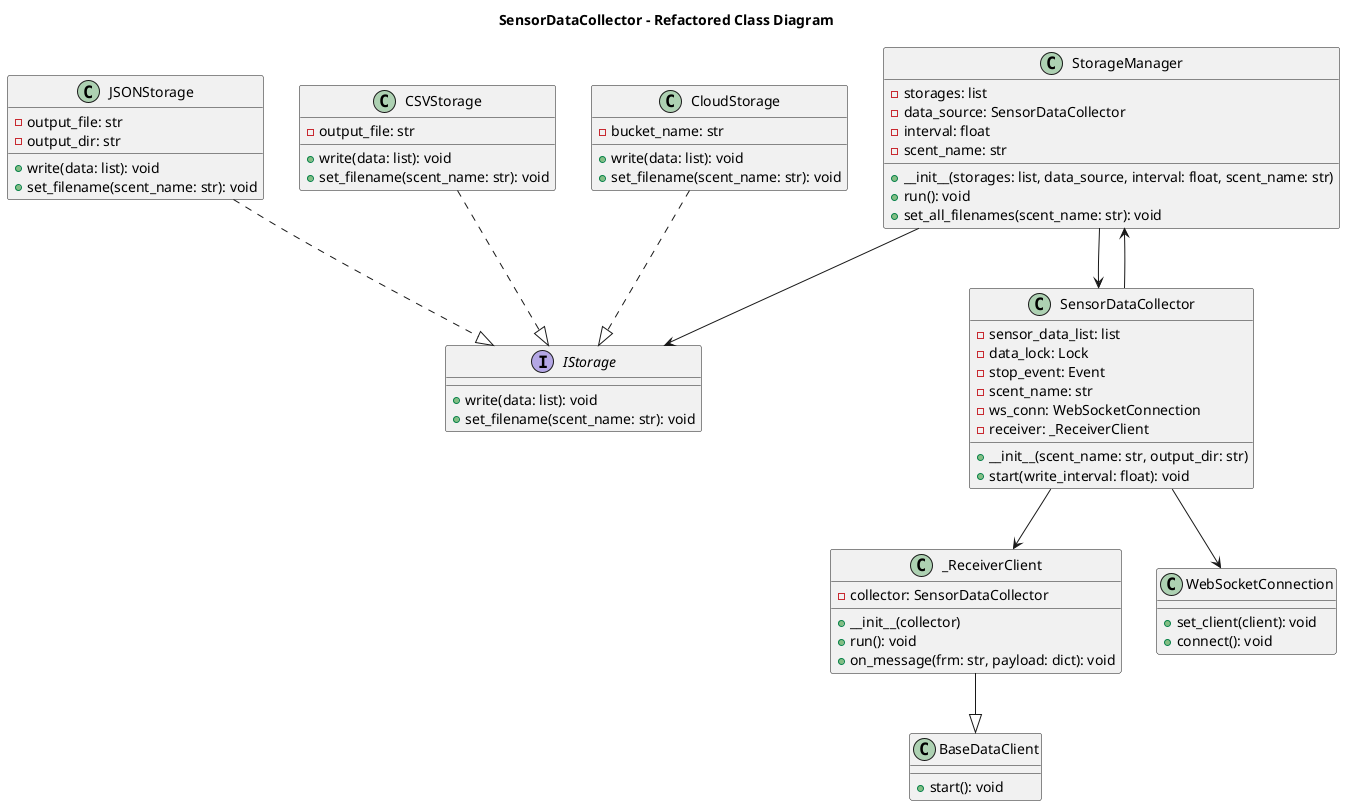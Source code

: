 @startuml
title SensorDataCollector - Refactored Class Diagram

' === Interfaces ===
interface IStorage {
    +write(data: list): void
    +set_filename(scent_name: str): void
}

' === Concrete Storage Implementations ===
class JSONStorage {
    -output_file: str
    -output_dir: str
    +write(data: list): void
    +set_filename(scent_name: str): void
}

class CSVStorage {
    -output_file: str
    +write(data: list): void
    +set_filename(scent_name: str): void
}

class CloudStorage {
    -bucket_name: str
    +write(data: list): void
    +set_filename(scent_name: str): void
}

' === Core Components ===
class SensorDataCollector {
    -sensor_data_list: list
    -data_lock: Lock
    -stop_event: Event
    -scent_name: str
    -ws_conn: WebSocketConnection
    -receiver: _ReceiverClient

    +__init__(scent_name: str, output_dir: str)
    +start(write_interval: float): void
}

class StorageManager {
    -storages: list
    -data_source: SensorDataCollector
    -interval: float
    -scent_name: str

    +__init__(storages: list, data_source, interval: float, scent_name: str)
    +run(): void
    +set_all_filenames(scent_name: str): void
}

class _ReceiverClient {
    -collector: SensorDataCollector

    +__init__(collector)
    +run(): void
    +on_message(frm: str, payload: dict): void
}

' === External ===
class WebSocketConnection {
    +set_client(client): void
    +connect(): void
}

class BaseDataClient {
    +start(): void
}

' === Relationships ===
SensorDataCollector --> WebSocketConnection
SensorDataCollector --> _ReceiverClient
SensorDataCollector --> StorageManager
_ReceiverClient --|> BaseDataClient

StorageManager --> SensorDataCollector
StorageManager --> IStorage

JSONStorage ..|> IStorage
CSVStorage ..|> IStorage
CloudStorage ..|> IStorage

@enduml
